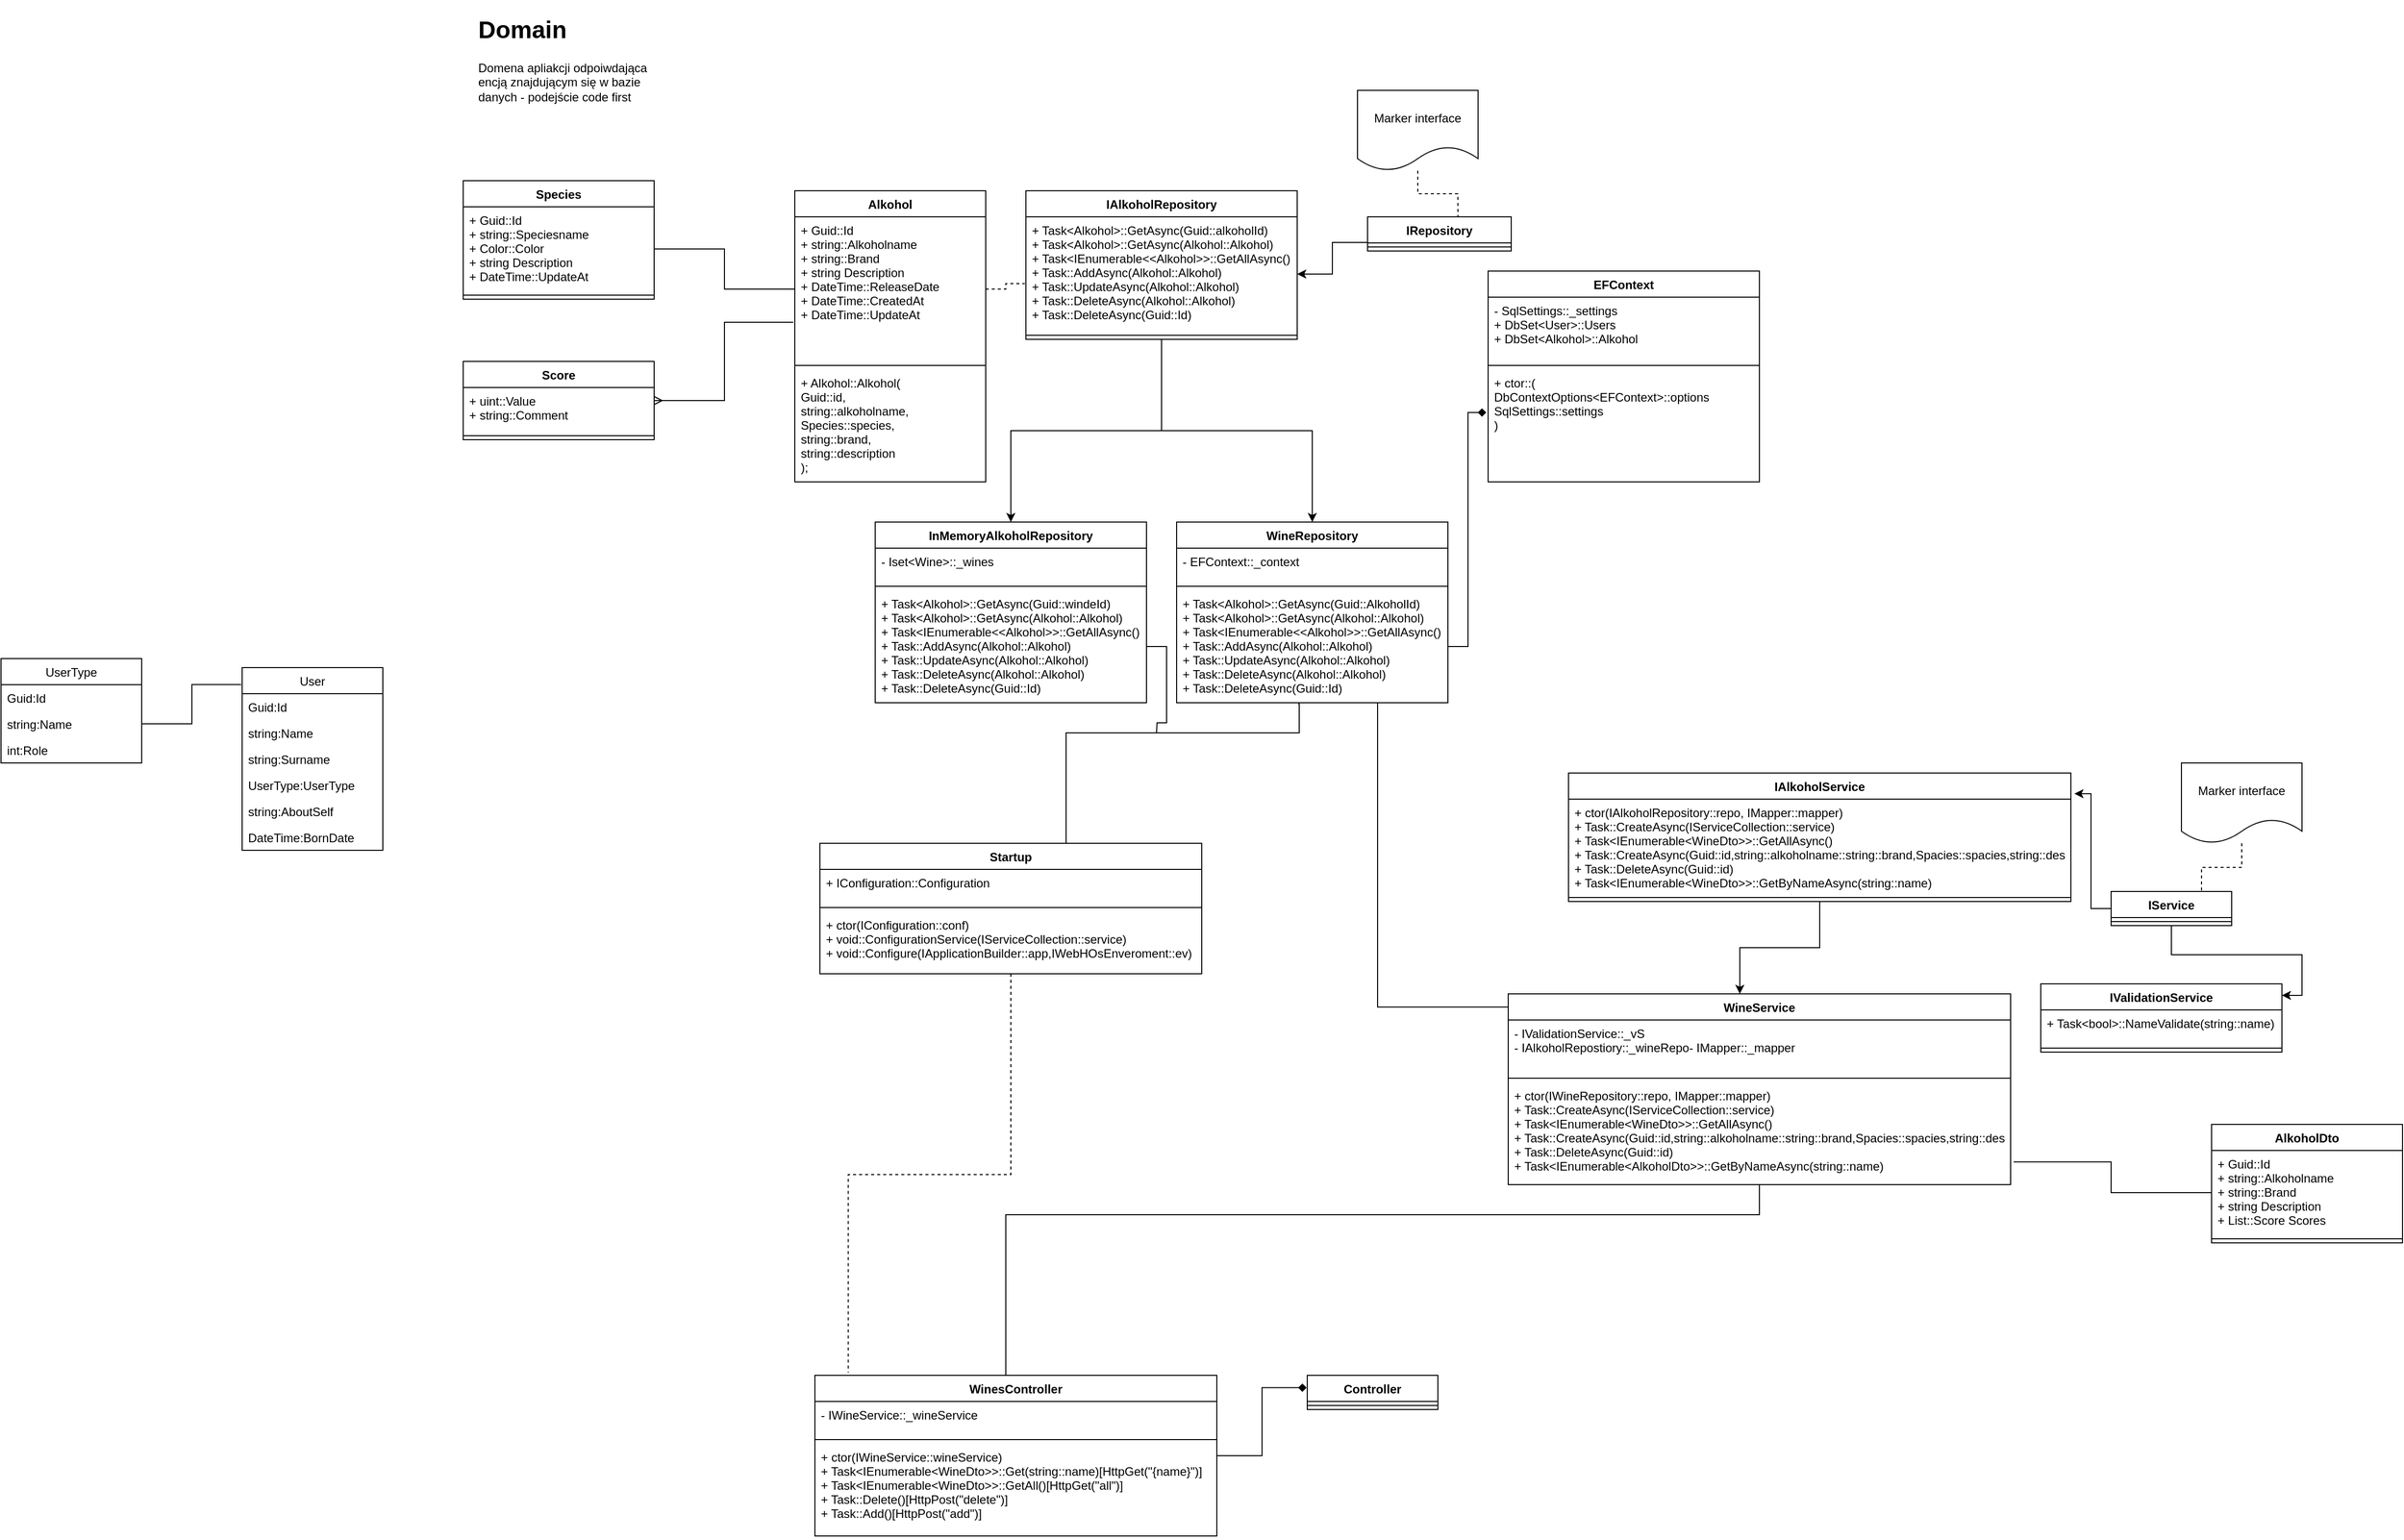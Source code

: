 <mxfile version="14.5.1" type="device" pages="2"><diagram id="use_hq0LDC-PIH09wXAN" name="Strona-1"><mxGraphModel dx="1913" dy="1985" grid="1" gridSize="10" guides="1" tooltips="1" connect="1" arrows="1" fold="1" page="1" pageScale="1" pageWidth="827" pageHeight="1169" math="0" shadow="0"><root><mxCell id="0"/><mxCell id="1" parent="0"/><mxCell id="yFKtHlyrV0ZFybICDVPg-1" value="Alkohol" style="swimlane;fontStyle=1;align=center;verticalAlign=top;childLayout=stackLayout;horizontal=1;startSize=26;horizontalStack=0;resizeParent=1;resizeParentMax=0;resizeLast=0;collapsible=1;marginBottom=0;" parent="1" vertex="1"><mxGeometry x="20" y="110" width="190" height="290" as="geometry"><mxRectangle x="160" y="160" width="60" height="26" as="alternateBounds"/></mxGeometry></mxCell><mxCell id="yFKtHlyrV0ZFybICDVPg-2" value="+ Guid::Id&#10;+ string::Alkoholname&#10;+ string::Brand&#10;+ string Description&#10;+ DateTime::ReleaseDate&#10;+ DateTime::CreatedAt&#10;+ DateTime::UpdateAt" style="text;strokeColor=none;fillColor=none;align=left;verticalAlign=top;spacingLeft=4;spacingRight=4;overflow=hidden;rotatable=0;points=[[0,0.5],[1,0.5]];portConstraint=eastwest;" parent="yFKtHlyrV0ZFybICDVPg-1" vertex="1"><mxGeometry y="26" width="190" height="144" as="geometry"/></mxCell><mxCell id="yFKtHlyrV0ZFybICDVPg-3" value="" style="line;strokeWidth=1;fillColor=none;align=left;verticalAlign=middle;spacingTop=-1;spacingLeft=3;spacingRight=3;rotatable=0;labelPosition=right;points=[];portConstraint=eastwest;" parent="yFKtHlyrV0ZFybICDVPg-1" vertex="1"><mxGeometry y="170" width="190" height="8" as="geometry"/></mxCell><mxCell id="yFKtHlyrV0ZFybICDVPg-4" value="+ Alkohol::Alkohol(&#10;Guid::id,&#10;string::alkoholname,&#10;Species::species,&#10;string::brand,&#10;string::description&#10;);&#10;" style="text;strokeColor=none;fillColor=none;align=left;verticalAlign=top;spacingLeft=4;spacingRight=4;overflow=hidden;rotatable=0;points=[[0,0.5],[1,0.5]];portConstraint=eastwest;" parent="yFKtHlyrV0ZFybICDVPg-1" vertex="1"><mxGeometry y="178" width="190" height="112" as="geometry"/></mxCell><mxCell id="yFKtHlyrV0ZFybICDVPg-5" value="&lt;h1&gt;Domain&lt;/h1&gt;&lt;p&gt;Domena apliakcji odpoiwdająca encją znajdującym się w bazie danych - podejście code first&amp;nbsp;&lt;/p&gt;" style="text;html=1;strokeColor=none;fillColor=none;spacing=5;spacingTop=-20;whiteSpace=wrap;overflow=hidden;rounded=0;" parent="1" vertex="1"><mxGeometry x="-300" y="-70" width="190" height="100" as="geometry"/></mxCell><mxCell id="16" style="edgeStyle=orthogonalEdgeStyle;rounded=0;orthogonalLoop=1;jettySize=auto;html=1;entryX=0.5;entryY=0;entryDx=0;entryDy=0;endArrow=classic;endFill=1;" parent="1" source="2" target="12" edge="1"><mxGeometry relative="1" as="geometry"/></mxCell><mxCell id="31" style="edgeStyle=orthogonalEdgeStyle;rounded=0;orthogonalLoop=1;jettySize=auto;html=1;exitX=0.5;exitY=1;exitDx=0;exitDy=0;entryX=0.5;entryY=0;entryDx=0;entryDy=0;endArrow=classic;endFill=1;" parent="1" source="2" target="27" edge="1"><mxGeometry relative="1" as="geometry"/></mxCell><mxCell id="2" value="IAlkoholRepository" style="swimlane;fontStyle=1;align=center;verticalAlign=top;childLayout=stackLayout;horizontal=1;startSize=26;horizontalStack=0;resizeParent=1;resizeParentMax=0;resizeLast=0;collapsible=1;marginBottom=0;" parent="1" vertex="1"><mxGeometry x="250" y="110" width="270" height="148" as="geometry"><mxRectangle x="160" y="160" width="60" height="26" as="alternateBounds"/></mxGeometry></mxCell><mxCell id="3" value="+ Task&lt;Alkohol&gt;::GetAsync(Guid::alkoholId)&#10;+ Task&lt;Alkohol&gt;::GetAsync(Alkohol::Alkohol)&#10;+ Task&lt;IEnumerable&lt;&lt;Alkohol&gt;&gt;::GetAllAsync()&#10;+ Task::AddAsync(Alkohol::Alkohol)&#10;+ Task::UpdateAsync(Alkohol::Alkohol)&#10;+ Task::DeleteAsync(Alkohol::Alkohol)&#10;+ Task::DeleteAsync(Guid::Id)&#10;&#10;" style="text;strokeColor=none;fillColor=none;align=left;verticalAlign=top;spacingLeft=4;spacingRight=4;overflow=hidden;rotatable=0;points=[[0,0.5],[1,0.5]];portConstraint=eastwest;" parent="2" vertex="1"><mxGeometry y="26" width="270" height="114" as="geometry"/></mxCell><mxCell id="4" value="" style="line;strokeWidth=1;fillColor=none;align=left;verticalAlign=middle;spacingTop=-1;spacingLeft=3;spacingRight=3;rotatable=0;labelPosition=right;points=[];portConstraint=eastwest;" parent="2" vertex="1"><mxGeometry y="140" width="270" height="8" as="geometry"/></mxCell><mxCell id="7" style="edgeStyle=orthogonalEdgeStyle;rounded=0;orthogonalLoop=1;jettySize=auto;html=1;entryX=-0.004;entryY=0.583;entryDx=0;entryDy=0;entryPerimeter=0;endArrow=none;endFill=0;dashed=1;" parent="1" source="yFKtHlyrV0ZFybICDVPg-2" target="3" edge="1"><mxGeometry relative="1" as="geometry"/></mxCell><mxCell id="12" value="InMemoryAlkoholRepository" style="swimlane;fontStyle=1;align=center;verticalAlign=top;childLayout=stackLayout;horizontal=1;startSize=26;horizontalStack=0;resizeParent=1;resizeParentMax=0;resizeLast=0;collapsible=1;marginBottom=0;" parent="1" vertex="1"><mxGeometry x="100" y="440" width="270" height="180" as="geometry"><mxRectangle x="160" y="160" width="60" height="26" as="alternateBounds"/></mxGeometry></mxCell><mxCell id="13" value="- Iset&lt;Wine&gt;::_wines" style="text;strokeColor=none;fillColor=none;align=left;verticalAlign=top;spacingLeft=4;spacingRight=4;overflow=hidden;rotatable=0;points=[[0,0.5],[1,0.5]];portConstraint=eastwest;" parent="12" vertex="1"><mxGeometry y="26" width="270" height="34" as="geometry"/></mxCell><mxCell id="14" value="" style="line;strokeWidth=1;fillColor=none;align=left;verticalAlign=middle;spacingTop=-1;spacingLeft=3;spacingRight=3;rotatable=0;labelPosition=right;points=[];portConstraint=eastwest;" parent="12" vertex="1"><mxGeometry y="60" width="270" height="8" as="geometry"/></mxCell><mxCell id="15" value="+ Task&lt;Alkohol&gt;::GetAsync(Guid::windeId)&#10;+ Task&lt;Alkohol&gt;::GetAsync(Alkohol::Alkohol)&#10;+ Task&lt;IEnumerable&lt;&lt;Alkohol&gt;&gt;::GetAllAsync()&#10;+ Task::AddAsync(Alkohol::Alkohol)&#10;+ Task::UpdateAsync(Alkohol::Alkohol)&#10;+ Task::DeleteAsync(Alkohol::Alkohol)&#10;+ Task::DeleteAsync(Guid::Id)&#10;&#10;" style="text;strokeColor=none;fillColor=none;align=left;verticalAlign=top;spacingLeft=4;spacingRight=4;overflow=hidden;rotatable=0;points=[[0,0.5],[1,0.5]];portConstraint=eastwest;" parent="12" vertex="1"><mxGeometry y="68" width="270" height="112" as="geometry"/></mxCell><mxCell id="37" style="edgeStyle=orthogonalEdgeStyle;rounded=0;orthogonalLoop=1;jettySize=auto;html=1;exitX=0;exitY=0.75;exitDx=0;exitDy=0;entryX=1;entryY=0.5;entryDx=0;entryDy=0;endArrow=classic;endFill=1;" parent="1" source="20" target="3" edge="1"><mxGeometry relative="1" as="geometry"/></mxCell><mxCell id="20" value="IRepository" style="swimlane;fontStyle=1;align=center;verticalAlign=top;childLayout=stackLayout;horizontal=1;startSize=26;horizontalStack=0;resizeParent=1;resizeParentMax=0;resizeLast=0;collapsible=1;marginBottom=0;" parent="1" vertex="1"><mxGeometry x="590" y="136" width="143" height="34" as="geometry"><mxRectangle x="160" y="160" width="60" height="26" as="alternateBounds"/></mxGeometry></mxCell><mxCell id="22" value="" style="line;strokeWidth=1;fillColor=none;align=left;verticalAlign=middle;spacingTop=-1;spacingLeft=3;spacingRight=3;rotatable=0;labelPosition=right;points=[];portConstraint=eastwest;" parent="20" vertex="1"><mxGeometry y="26" width="143" height="8" as="geometry"/></mxCell><mxCell id="26" style="edgeStyle=orthogonalEdgeStyle;rounded=0;orthogonalLoop=1;jettySize=auto;html=1;entryX=0.629;entryY=0.012;entryDx=0;entryDy=0;entryPerimeter=0;dashed=1;endArrow=none;endFill=0;" parent="1" source="25" target="20" edge="1"><mxGeometry relative="1" as="geometry"/></mxCell><mxCell id="25" value="Marker interface" style="shape=document;whiteSpace=wrap;html=1;boundedLbl=1;" parent="1" vertex="1"><mxGeometry x="580" y="10" width="120" height="80" as="geometry"/></mxCell><mxCell id="80" style="edgeStyle=orthogonalEdgeStyle;rounded=0;orthogonalLoop=1;jettySize=auto;html=1;entryX=0;entryY=0.069;entryDx=0;entryDy=0;entryPerimeter=0;endArrow=none;endFill=0;" parent="1" source="27" target="75" edge="1"><mxGeometry relative="1" as="geometry"><Array as="points"><mxPoint x="600" y="923"/></Array></mxGeometry></mxCell><mxCell id="27" value="WineRepository" style="swimlane;fontStyle=1;align=center;verticalAlign=top;childLayout=stackLayout;horizontal=1;startSize=26;horizontalStack=0;resizeParent=1;resizeParentMax=0;resizeLast=0;collapsible=1;marginBottom=0;" parent="1" vertex="1"><mxGeometry x="400" y="440" width="270" height="180" as="geometry"><mxRectangle x="160" y="160" width="60" height="26" as="alternateBounds"/></mxGeometry></mxCell><mxCell id="28" value="- EFContext::_context" style="text;strokeColor=none;fillColor=none;align=left;verticalAlign=top;spacingLeft=4;spacingRight=4;overflow=hidden;rotatable=0;points=[[0,0.5],[1,0.5]];portConstraint=eastwest;" parent="27" vertex="1"><mxGeometry y="26" width="270" height="34" as="geometry"/></mxCell><mxCell id="29" value="" style="line;strokeWidth=1;fillColor=none;align=left;verticalAlign=middle;spacingTop=-1;spacingLeft=3;spacingRight=3;rotatable=0;labelPosition=right;points=[];portConstraint=eastwest;" parent="27" vertex="1"><mxGeometry y="60" width="270" height="8" as="geometry"/></mxCell><mxCell id="30" value="+ Task&lt;Alkohol&gt;::GetAsync(Guid::AlkoholId)&#10;+ Task&lt;Alkohol&gt;::GetAsync(Alkohol::Alkohol)&#10;+ Task&lt;IEnumerable&lt;&lt;Alkohol&gt;&gt;::GetAllAsync()&#10;+ Task::AddAsync(Alkohol::Alkohol)&#10;+ Task::UpdateAsync(Alkohol::Alkohol)&#10;+ Task::DeleteAsync(Alkohol::Alkohol)&#10;+ Task::DeleteAsync(Guid::Id)&#10;&#10;" style="text;strokeColor=none;fillColor=none;align=left;verticalAlign=top;spacingLeft=4;spacingRight=4;overflow=hidden;rotatable=0;points=[[0,0.5],[1,0.5]];portConstraint=eastwest;" parent="27" vertex="1"><mxGeometry y="68" width="270" height="112" as="geometry"/></mxCell><mxCell id="32" value="EFContext" style="swimlane;fontStyle=1;align=center;verticalAlign=top;childLayout=stackLayout;horizontal=1;startSize=26;horizontalStack=0;resizeParent=1;resizeParentMax=0;resizeLast=0;collapsible=1;marginBottom=0;" parent="1" vertex="1"><mxGeometry x="710" y="190" width="270" height="210" as="geometry"><mxRectangle x="160" y="160" width="60" height="26" as="alternateBounds"/></mxGeometry></mxCell><mxCell id="33" value="- SqlSettings::_settings&#10;+ DbSet&lt;User&gt;::Users&#10;+ DbSet&lt;Alkohol&gt;::Alkohol" style="text;strokeColor=none;fillColor=none;align=left;verticalAlign=top;spacingLeft=4;spacingRight=4;overflow=hidden;rotatable=0;points=[[0,0.5],[1,0.5]];portConstraint=eastwest;" parent="32" vertex="1"><mxGeometry y="26" width="270" height="64" as="geometry"/></mxCell><mxCell id="34" value="" style="line;strokeWidth=1;fillColor=none;align=left;verticalAlign=middle;spacingTop=-1;spacingLeft=3;spacingRight=3;rotatable=0;labelPosition=right;points=[];portConstraint=eastwest;" parent="32" vertex="1"><mxGeometry y="90" width="270" height="8" as="geometry"/></mxCell><mxCell id="35" value="+ ctor::(&#10;DbContextOptions&lt;EFContext&gt;::options&#10;SqlSettings::settings&#10;)" style="text;strokeColor=none;fillColor=none;align=left;verticalAlign=top;spacingLeft=4;spacingRight=4;overflow=hidden;rotatable=0;points=[[0,0.5],[1,0.5]];portConstraint=eastwest;" parent="32" vertex="1"><mxGeometry y="98" width="270" height="112" as="geometry"/></mxCell><mxCell id="36" style="edgeStyle=orthogonalEdgeStyle;rounded=0;orthogonalLoop=1;jettySize=auto;html=1;exitX=1;exitY=0.5;exitDx=0;exitDy=0;entryX=-0.007;entryY=0.383;entryDx=0;entryDy=0;entryPerimeter=0;endArrow=diamond;endFill=1;" parent="1" source="30" target="35" edge="1"><mxGeometry relative="1" as="geometry"/></mxCell><mxCell id="42" style="edgeStyle=orthogonalEdgeStyle;rounded=0;orthogonalLoop=1;jettySize=auto;html=1;endArrow=none;endFill=0;entryX=0.448;entryY=1.011;entryDx=0;entryDy=0;entryPerimeter=0;" parent="1" source="38" target="30" edge="1"><mxGeometry relative="1" as="geometry"><mxPoint x="290" y="650" as="targetPoint"/><Array as="points"><mxPoint x="290" y="650"/><mxPoint x="522" y="650"/><mxPoint x="522" y="621"/></Array></mxGeometry></mxCell><mxCell id="97" style="edgeStyle=orthogonalEdgeStyle;rounded=0;orthogonalLoop=1;jettySize=auto;html=1;entryX=0.083;entryY=-0.018;entryDx=0;entryDy=0;entryPerimeter=0;startArrow=none;startFill=0;endArrow=none;endFill=0;dashed=1;" parent="1" source="38" target="44" edge="1"><mxGeometry relative="1" as="geometry"/></mxCell><mxCell id="38" value="Startup" style="swimlane;fontStyle=1;align=center;verticalAlign=top;childLayout=stackLayout;horizontal=1;startSize=26;horizontalStack=0;resizeParent=1;resizeParentMax=0;resizeLast=0;collapsible=1;marginBottom=0;" parent="1" vertex="1"><mxGeometry x="45" y="760" width="380" height="130" as="geometry"><mxRectangle x="160" y="160" width="60" height="26" as="alternateBounds"/></mxGeometry></mxCell><mxCell id="39" value="+ IConfiguration::Configuration" style="text;strokeColor=none;fillColor=none;align=left;verticalAlign=top;spacingLeft=4;spacingRight=4;overflow=hidden;rotatable=0;points=[[0,0.5],[1,0.5]];portConstraint=eastwest;" parent="38" vertex="1"><mxGeometry y="26" width="380" height="34" as="geometry"/></mxCell><mxCell id="40" value="" style="line;strokeWidth=1;fillColor=none;align=left;verticalAlign=middle;spacingTop=-1;spacingLeft=3;spacingRight=3;rotatable=0;labelPosition=right;points=[];portConstraint=eastwest;" parent="38" vertex="1"><mxGeometry y="60" width="380" height="8" as="geometry"/></mxCell><mxCell id="41" value="+ ctor(IConfiguration::conf)&#10;+ void::ConfigurationService(IServiceCollection::service)&#10;+ void::Configure(IApplicationBuilder::app,IWebHOsEnveroment::ev)" style="text;strokeColor=none;fillColor=none;align=left;verticalAlign=top;spacingLeft=4;spacingRight=4;overflow=hidden;rotatable=0;points=[[0,0.5],[1,0.5]];portConstraint=eastwest;" parent="38" vertex="1"><mxGeometry y="68" width="380" height="62" as="geometry"/></mxCell><mxCell id="43" style="edgeStyle=orthogonalEdgeStyle;rounded=0;orthogonalLoop=1;jettySize=auto;html=1;endArrow=none;endFill=0;" parent="1" source="15" edge="1"><mxGeometry relative="1" as="geometry"><mxPoint x="380" y="650" as="targetPoint"/></mxGeometry></mxCell><mxCell id="53" style="edgeStyle=orthogonalEdgeStyle;rounded=0;orthogonalLoop=1;jettySize=auto;html=1;entryX=-0.005;entryY=0.362;entryDx=0;entryDy=0;entryPerimeter=0;endArrow=diamond;endFill=1;" parent="1" source="44" target="48" edge="1"><mxGeometry relative="1" as="geometry"/></mxCell><mxCell id="44" value="WinesController" style="swimlane;fontStyle=1;align=center;verticalAlign=top;childLayout=stackLayout;horizontal=1;startSize=26;horizontalStack=0;resizeParent=1;resizeParentMax=0;resizeLast=0;collapsible=1;marginBottom=0;" parent="1" vertex="1"><mxGeometry x="40" y="1290" width="400" height="160" as="geometry"><mxRectangle x="160" y="160" width="60" height="26" as="alternateBounds"/></mxGeometry></mxCell><mxCell id="45" value="- IWineService::_wineService" style="text;strokeColor=none;fillColor=none;align=left;verticalAlign=top;spacingLeft=4;spacingRight=4;overflow=hidden;rotatable=0;points=[[0,0.5],[1,0.5]];portConstraint=eastwest;" parent="44" vertex="1"><mxGeometry y="26" width="400" height="34" as="geometry"/></mxCell><mxCell id="46" value="" style="line;strokeWidth=1;fillColor=none;align=left;verticalAlign=middle;spacingTop=-1;spacingLeft=3;spacingRight=3;rotatable=0;labelPosition=right;points=[];portConstraint=eastwest;" parent="44" vertex="1"><mxGeometry y="60" width="400" height="8" as="geometry"/></mxCell><mxCell id="47" value="+ ctor(IWineService::wineService)&#10;+ Task&lt;IEnumerable&lt;WineDto&gt;&gt;::Get(string::name)[HttpGet(&quot;{name}&quot;)]&#10;+ Task&lt;IEnumerable&lt;WineDto&gt;&gt;::GetAll()[HttpGet(&quot;all&quot;)]&#10;+ Task::Delete()[HttpPost(&quot;delete&quot;)]&#10;+ Task::Add()[HttpPost(&quot;add&quot;)]" style="text;strokeColor=none;fillColor=none;align=left;verticalAlign=top;spacingLeft=4;spacingRight=4;overflow=hidden;rotatable=0;points=[[0,0.5],[1,0.5]];portConstraint=eastwest;" parent="44" vertex="1"><mxGeometry y="68" width="400" height="92" as="geometry"/></mxCell><mxCell id="48" value="Controller" style="swimlane;fontStyle=1;align=center;verticalAlign=top;childLayout=stackLayout;horizontal=1;startSize=26;horizontalStack=0;resizeParent=1;resizeParentMax=0;resizeLast=0;collapsible=1;marginBottom=0;" parent="1" vertex="1"><mxGeometry x="530" y="1290" width="130" height="34" as="geometry"><mxRectangle x="160" y="160" width="60" height="26" as="alternateBounds"/></mxGeometry></mxCell><mxCell id="50" value="" style="line;strokeWidth=1;fillColor=none;align=left;verticalAlign=middle;spacingTop=-1;spacingLeft=3;spacingRight=3;rotatable=0;labelPosition=right;points=[];portConstraint=eastwest;" parent="48" vertex="1"><mxGeometry y="26" width="130" height="8" as="geometry"/></mxCell><mxCell id="54" value="AlkoholDto" style="swimlane;fontStyle=1;align=center;verticalAlign=top;childLayout=stackLayout;horizontal=1;startSize=26;horizontalStack=0;resizeParent=1;resizeParentMax=0;resizeLast=0;collapsible=1;marginBottom=0;" parent="1" vertex="1"><mxGeometry x="1430" y="1040" width="190" height="118" as="geometry"><mxRectangle x="160" y="160" width="60" height="26" as="alternateBounds"/></mxGeometry></mxCell><mxCell id="55" value="+ Guid::Id&#10;+ string::Alkoholname&#10;+ string::Brand&#10;+ string Description&#10;+ List::Score Scores" style="text;strokeColor=none;fillColor=none;align=left;verticalAlign=top;spacingLeft=4;spacingRight=4;overflow=hidden;rotatable=0;points=[[0,0.5],[1,0.5]];portConstraint=eastwest;" parent="54" vertex="1"><mxGeometry y="26" width="190" height="84" as="geometry"/></mxCell><mxCell id="56" value="" style="line;strokeWidth=1;fillColor=none;align=left;verticalAlign=middle;spacingTop=-1;spacingLeft=3;spacingRight=3;rotatable=0;labelPosition=right;points=[];portConstraint=eastwest;" parent="54" vertex="1"><mxGeometry y="110" width="190" height="8" as="geometry"/></mxCell><mxCell id="64" style="edgeStyle=orthogonalEdgeStyle;rounded=0;orthogonalLoop=1;jettySize=auto;html=1;entryX=1.007;entryY=0.161;entryDx=0;entryDy=0;entryPerimeter=0;endArrow=classic;endFill=1;" parent="1" source="58" target="61" edge="1"><mxGeometry relative="1" as="geometry"/></mxCell><mxCell id="70" style="edgeStyle=orthogonalEdgeStyle;rounded=0;orthogonalLoop=1;jettySize=auto;html=1;entryX=1;entryY=0.169;entryDx=0;entryDy=0;entryPerimeter=0;endArrow=classic;endFill=1;" parent="1" source="58" target="67" edge="1"><mxGeometry relative="1" as="geometry"/></mxCell><mxCell id="58" value="IService" style="swimlane;fontStyle=1;align=center;verticalAlign=top;childLayout=stackLayout;horizontal=1;startSize=26;horizontalStack=0;resizeParent=1;resizeParentMax=0;resizeLast=0;collapsible=1;marginBottom=0;" parent="1" vertex="1"><mxGeometry x="1330" y="808" width="120" height="34" as="geometry"><mxRectangle x="160" y="160" width="60" height="26" as="alternateBounds"/></mxGeometry></mxCell><mxCell id="60" value="" style="line;strokeWidth=1;fillColor=none;align=left;verticalAlign=middle;spacingTop=-1;spacingLeft=3;spacingRight=3;rotatable=0;labelPosition=right;points=[];portConstraint=eastwest;" parent="58" vertex="1"><mxGeometry y="26" width="120" height="8" as="geometry"/></mxCell><mxCell id="74" style="edgeStyle=orthogonalEdgeStyle;rounded=0;orthogonalLoop=1;jettySize=auto;html=1;endArrow=classic;endFill=1;entryX=0.461;entryY=0;entryDx=0;entryDy=0;entryPerimeter=0;" parent="1" source="61" target="75" edge="1"><mxGeometry relative="1" as="geometry"><mxPoint x="835.029" y="960" as="targetPoint"/></mxGeometry></mxCell><mxCell id="61" value="IAlkoholService" style="swimlane;fontStyle=1;align=center;verticalAlign=top;childLayout=stackLayout;horizontal=1;startSize=26;horizontalStack=0;resizeParent=1;resizeParentMax=0;resizeLast=0;collapsible=1;marginBottom=0;" parent="1" vertex="1"><mxGeometry x="790" y="690" width="500" height="128" as="geometry"><mxRectangle x="160" y="160" width="60" height="26" as="alternateBounds"/></mxGeometry></mxCell><mxCell id="62" value="+ ctor(IAlkoholRepository::repo, IMapper::mapper)&#10;+ Task::CreateAsync(IServiceCollection::service)&#10;+ Task&lt;IEnumerable&lt;WineDto&gt;&gt;::GetAllAsync()&#10;+ Task::CreateAsync(Guid::id,string::alkoholname::string::brand,Spacies::spacies,string::desc)&#10;+ Task::DeleteAsync(Guid::id)&#10;+ Task&lt;IEnumerable&lt;WineDto&gt;&gt;::GetByNameAsync(string::name)" style="text;strokeColor=none;fillColor=none;align=left;verticalAlign=top;spacingLeft=4;spacingRight=4;overflow=hidden;rotatable=0;points=[[0,0.5],[1,0.5]];portConstraint=eastwest;" parent="61" vertex="1"><mxGeometry y="26" width="500" height="94" as="geometry"/></mxCell><mxCell id="63" value="" style="line;strokeWidth=1;fillColor=none;align=left;verticalAlign=middle;spacingTop=-1;spacingLeft=3;spacingRight=3;rotatable=0;labelPosition=right;points=[];portConstraint=eastwest;" parent="61" vertex="1"><mxGeometry y="120" width="500" height="8" as="geometry"/></mxCell><mxCell id="66" style="edgeStyle=orthogonalEdgeStyle;rounded=0;orthogonalLoop=1;jettySize=auto;html=1;entryX=0.75;entryY=0;entryDx=0;entryDy=0;endArrow=none;endFill=0;dashed=1;" parent="1" source="65" target="58" edge="1"><mxGeometry relative="1" as="geometry"/></mxCell><mxCell id="65" value="Marker interface" style="shape=document;whiteSpace=wrap;html=1;boundedLbl=1;" parent="1" vertex="1"><mxGeometry x="1400" y="680" width="120" height="80" as="geometry"/></mxCell><mxCell id="67" value="IValidationService" style="swimlane;fontStyle=1;align=center;verticalAlign=top;childLayout=stackLayout;horizontal=1;startSize=26;horizontalStack=0;resizeParent=1;resizeParentMax=0;resizeLast=0;collapsible=1;marginBottom=0;" parent="1" vertex="1"><mxGeometry x="1260" y="900" width="240" height="68" as="geometry"><mxRectangle x="160" y="160" width="60" height="26" as="alternateBounds"/></mxGeometry></mxCell><mxCell id="68" value="+ Task&lt;bool&gt;::NameValidate(string::name)" style="text;strokeColor=none;fillColor=none;align=left;verticalAlign=top;spacingLeft=4;spacingRight=4;overflow=hidden;rotatable=0;points=[[0,0.5],[1,0.5]];portConstraint=eastwest;" parent="67" vertex="1"><mxGeometry y="26" width="240" height="34" as="geometry"/></mxCell><mxCell id="69" value="" style="line;strokeWidth=1;fillColor=none;align=left;verticalAlign=middle;spacingTop=-1;spacingLeft=3;spacingRight=3;rotatable=0;labelPosition=right;points=[];portConstraint=eastwest;" parent="67" vertex="1"><mxGeometry y="60" width="240" height="8" as="geometry"/></mxCell><mxCell id="75" value="WineService" style="swimlane;fontStyle=1;align=center;verticalAlign=top;childLayout=stackLayout;horizontal=1;startSize=26;horizontalStack=0;resizeParent=1;resizeParentMax=0;resizeLast=0;collapsible=1;marginBottom=0;" parent="1" vertex="1"><mxGeometry x="730" y="910" width="500" height="190" as="geometry"><mxRectangle x="160" y="160" width="60" height="26" as="alternateBounds"/></mxGeometry></mxCell><mxCell id="76" value="- IValidationService::_vS&#10;- IAlkoholRepostiory::_wineRepo- IMapper::_mapper&#10;&#10;" style="text;strokeColor=none;fillColor=none;align=left;verticalAlign=top;spacingLeft=4;spacingRight=4;overflow=hidden;rotatable=0;points=[[0,0.5],[1,0.5]];portConstraint=eastwest;" parent="75" vertex="1"><mxGeometry y="26" width="500" height="54" as="geometry"/></mxCell><mxCell id="77" value="" style="line;strokeWidth=1;fillColor=none;align=left;verticalAlign=middle;spacingTop=-1;spacingLeft=3;spacingRight=3;rotatable=0;labelPosition=right;points=[];portConstraint=eastwest;" parent="75" vertex="1"><mxGeometry y="80" width="500" height="8" as="geometry"/></mxCell><mxCell id="78" value="+ ctor(IWineRepository::repo, IMapper::mapper)&#10;+ Task::CreateAsync(IServiceCollection::service)&#10;+ Task&lt;IEnumerable&lt;WineDto&gt;&gt;::GetAllAsync()&#10;+ Task::CreateAsync(Guid::id,string::alkoholname::string::brand,Spacies::spacies,string::desc)&#10;+ Task::DeleteAsync(Guid::id)&#10;+ Task&lt;IEnumerable&lt;AlkoholDto&gt;&gt;::GetByNameAsync(string::name)" style="text;strokeColor=none;fillColor=none;align=left;verticalAlign=top;spacingLeft=4;spacingRight=4;overflow=hidden;rotatable=0;points=[[0,0.5],[1,0.5]];portConstraint=eastwest;" parent="75" vertex="1"><mxGeometry y="88" width="500" height="102" as="geometry"/></mxCell><mxCell id="79" style="edgeStyle=orthogonalEdgeStyle;rounded=0;orthogonalLoop=1;jettySize=auto;html=1;entryX=1.006;entryY=0.778;entryDx=0;entryDy=0;entryPerimeter=0;endArrow=none;endFill=0;" parent="1" source="55" target="78" edge="1"><mxGeometry relative="1" as="geometry"/></mxCell><mxCell id="87" value="Species" style="swimlane;fontStyle=1;align=center;verticalAlign=top;childLayout=stackLayout;horizontal=1;startSize=26;horizontalStack=0;resizeParent=1;resizeParentMax=0;resizeLast=0;collapsible=1;marginBottom=0;" parent="1" vertex="1"><mxGeometry x="-310" y="100" width="190" height="118" as="geometry"><mxRectangle x="160" y="160" width="60" height="26" as="alternateBounds"/></mxGeometry></mxCell><mxCell id="88" value="+ Guid::Id&#10;+ string::Speciesname&#10;+ Color::Color&#10;+ string Description&#10;+ DateTime::UpdateAt" style="text;strokeColor=none;fillColor=none;align=left;verticalAlign=top;spacingLeft=4;spacingRight=4;overflow=hidden;rotatable=0;points=[[0,0.5],[1,0.5]];portConstraint=eastwest;" parent="87" vertex="1"><mxGeometry y="26" width="190" height="84" as="geometry"/></mxCell><mxCell id="89" value="" style="line;strokeWidth=1;fillColor=none;align=left;verticalAlign=middle;spacingTop=-1;spacingLeft=3;spacingRight=3;rotatable=0;labelPosition=right;points=[];portConstraint=eastwest;" parent="87" vertex="1"><mxGeometry y="110" width="190" height="8" as="geometry"/></mxCell><mxCell id="91" style="edgeStyle=orthogonalEdgeStyle;rounded=0;orthogonalLoop=1;jettySize=auto;html=1;entryX=0;entryY=0.5;entryDx=0;entryDy=0;endArrow=none;endFill=0;" parent="1" source="88" target="yFKtHlyrV0ZFybICDVPg-2" edge="1"><mxGeometry relative="1" as="geometry"/></mxCell><mxCell id="95" style="edgeStyle=orthogonalEdgeStyle;rounded=0;orthogonalLoop=1;jettySize=auto;html=1;entryX=-0.008;entryY=0.729;entryDx=0;entryDy=0;entryPerimeter=0;endArrow=none;endFill=0;startArrow=ERmany;startFill=0;" parent="1" source="92" target="yFKtHlyrV0ZFybICDVPg-2" edge="1"><mxGeometry relative="1" as="geometry"/></mxCell><mxCell id="92" value="Score" style="swimlane;fontStyle=1;align=center;verticalAlign=top;childLayout=stackLayout;horizontal=1;startSize=26;horizontalStack=0;resizeParent=1;resizeParentMax=0;resizeLast=0;collapsible=1;marginBottom=0;" parent="1" vertex="1"><mxGeometry x="-310" y="280" width="190" height="78" as="geometry"><mxRectangle x="160" y="160" width="60" height="26" as="alternateBounds"/></mxGeometry></mxCell><mxCell id="93" value="+ uint::Value&#10;+ string::Comment&#10;" style="text;strokeColor=none;fillColor=none;align=left;verticalAlign=top;spacingLeft=4;spacingRight=4;overflow=hidden;rotatable=0;points=[[0,0.5],[1,0.5]];portConstraint=eastwest;" parent="92" vertex="1"><mxGeometry y="26" width="190" height="44" as="geometry"/></mxCell><mxCell id="94" value="" style="line;strokeWidth=1;fillColor=none;align=left;verticalAlign=middle;spacingTop=-1;spacingLeft=3;spacingRight=3;rotatable=0;labelPosition=right;points=[];portConstraint=eastwest;" parent="92" vertex="1"><mxGeometry y="70" width="190" height="8" as="geometry"/></mxCell><mxCell id="96" style="edgeStyle=orthogonalEdgeStyle;rounded=0;orthogonalLoop=1;jettySize=auto;html=1;entryX=0.5;entryY=0;entryDx=0;entryDy=0;startArrow=none;startFill=0;endArrow=none;endFill=0;" parent="1" source="78" target="44" edge="1"><mxGeometry relative="1" as="geometry"><Array as="points"><mxPoint x="980" y="1130"/><mxPoint x="230" y="1130"/></Array></mxGeometry></mxCell><mxCell id="2yExJHe6-i85xdAFAY9C-97" value="User" style="swimlane;fontStyle=0;childLayout=stackLayout;horizontal=1;startSize=26;fillColor=none;horizontalStack=0;resizeParent=1;resizeParentMax=0;resizeLast=0;collapsible=1;marginBottom=0;" parent="1" vertex="1"><mxGeometry x="-530" y="585" width="140" height="182" as="geometry"/></mxCell><mxCell id="2yExJHe6-i85xdAFAY9C-98" value="Guid:Id" style="text;strokeColor=none;fillColor=none;align=left;verticalAlign=top;spacingLeft=4;spacingRight=4;overflow=hidden;rotatable=0;points=[[0,0.5],[1,0.5]];portConstraint=eastwest;" parent="2yExJHe6-i85xdAFAY9C-97" vertex="1"><mxGeometry y="26" width="140" height="26" as="geometry"/></mxCell><mxCell id="2yExJHe6-i85xdAFAY9C-99" value="string:Name" style="text;strokeColor=none;fillColor=none;align=left;verticalAlign=top;spacingLeft=4;spacingRight=4;overflow=hidden;rotatable=0;points=[[0,0.5],[1,0.5]];portConstraint=eastwest;" parent="2yExJHe6-i85xdAFAY9C-97" vertex="1"><mxGeometry y="52" width="140" height="26" as="geometry"/></mxCell><mxCell id="2yExJHe6-i85xdAFAY9C-100" value="string:Surname" style="text;strokeColor=none;fillColor=none;align=left;verticalAlign=top;spacingLeft=4;spacingRight=4;overflow=hidden;rotatable=0;points=[[0,0.5],[1,0.5]];portConstraint=eastwest;" parent="2yExJHe6-i85xdAFAY9C-97" vertex="1"><mxGeometry y="78" width="140" height="26" as="geometry"/></mxCell><mxCell id="Sdi6nsz0PMGwgsP_RivW-97" value="UserType:UserType" style="text;strokeColor=none;fillColor=none;align=left;verticalAlign=top;spacingLeft=4;spacingRight=4;overflow=hidden;rotatable=0;points=[[0,0.5],[1,0.5]];portConstraint=eastwest;" parent="2yExJHe6-i85xdAFAY9C-97" vertex="1"><mxGeometry y="104" width="140" height="26" as="geometry"/></mxCell><mxCell id="2yExJHe6-i85xdAFAY9C-105" value="string:AboutSelf" style="text;strokeColor=none;fillColor=none;align=left;verticalAlign=top;spacingLeft=4;spacingRight=4;overflow=hidden;rotatable=0;points=[[0,0.5],[1,0.5]];portConstraint=eastwest;" parent="2yExJHe6-i85xdAFAY9C-97" vertex="1"><mxGeometry y="130" width="140" height="26" as="geometry"/></mxCell><mxCell id="2yExJHe6-i85xdAFAY9C-106" value="DateTime:BornDate" style="text;strokeColor=none;fillColor=none;align=left;verticalAlign=top;spacingLeft=4;spacingRight=4;overflow=hidden;rotatable=0;points=[[0,0.5],[1,0.5]];portConstraint=eastwest;" parent="2yExJHe6-i85xdAFAY9C-97" vertex="1"><mxGeometry y="156" width="140" height="26" as="geometry"/></mxCell><mxCell id="2yExJHe6-i85xdAFAY9C-101" value="UserType" style="swimlane;fontStyle=0;childLayout=stackLayout;horizontal=1;startSize=26;fillColor=none;horizontalStack=0;resizeParent=1;resizeParentMax=0;resizeLast=0;collapsible=1;marginBottom=0;" parent="1" vertex="1"><mxGeometry x="-770" y="576" width="140" height="104" as="geometry"/></mxCell><mxCell id="2yExJHe6-i85xdAFAY9C-102" value="Guid:Id" style="text;strokeColor=none;fillColor=none;align=left;verticalAlign=top;spacingLeft=4;spacingRight=4;overflow=hidden;rotatable=0;points=[[0,0.5],[1,0.5]];portConstraint=eastwest;" parent="2yExJHe6-i85xdAFAY9C-101" vertex="1"><mxGeometry y="26" width="140" height="26" as="geometry"/></mxCell><mxCell id="2yExJHe6-i85xdAFAY9C-103" value="string:Name" style="text;strokeColor=none;fillColor=none;align=left;verticalAlign=top;spacingLeft=4;spacingRight=4;overflow=hidden;rotatable=0;points=[[0,0.5],[1,0.5]];portConstraint=eastwest;" parent="2yExJHe6-i85xdAFAY9C-101" vertex="1"><mxGeometry y="52" width="140" height="26" as="geometry"/></mxCell><mxCell id="2yExJHe6-i85xdAFAY9C-104" value="int:Role" style="text;strokeColor=none;fillColor=none;align=left;verticalAlign=top;spacingLeft=4;spacingRight=4;overflow=hidden;rotatable=0;points=[[0,0.5],[1,0.5]];portConstraint=eastwest;" parent="2yExJHe6-i85xdAFAY9C-101" vertex="1"><mxGeometry y="78" width="140" height="26" as="geometry"/></mxCell><mxCell id="Sdi6nsz0PMGwgsP_RivW-98" style="edgeStyle=orthogonalEdgeStyle;rounded=0;orthogonalLoop=1;jettySize=auto;html=1;entryX=-0.007;entryY=0.093;entryDx=0;entryDy=0;entryPerimeter=0;endArrow=none;endFill=0;startArrow=none;startFill=0;" parent="1" source="2yExJHe6-i85xdAFAY9C-103" target="2yExJHe6-i85xdAFAY9C-97" edge="1"><mxGeometry relative="1" as="geometry"/></mxCell></root></mxGraphModel></diagram><diagram id="9NH_xCBQe56NmvC0CJWy" name="Page-2"><mxGraphModel dx="1138" dy="841" grid="1" gridSize="10" guides="1" tooltips="1" connect="1" arrows="1" fold="1" page="1" pageScale="1" pageWidth="827" pageHeight="1169" math="0" shadow="0">&#xa;            <root>&#xa;                <mxCell id="LIo5TxffxtK0NI1PLm8k-0"/>&#xa;                <mxCell id="LIo5TxffxtK0NI1PLm8k-1" parent="LIo5TxffxtK0NI1PLm8k-0"/>&#xa;                <mxCell id="LIo5TxffxtK0NI1PLm8k-2" value="" style="fillColor=#CC4125;strokeColor=#660000" parent="LIo5TxffxtK0NI1PLm8k-1" vertex="1">&#xa;                    <mxGeometry x="190" y="330" width="10" height="130" as="geometry"/>&#xa;                </mxCell>&#xa;                <mxCell id="LIo5TxffxtK0NI1PLm8k-3" value="Get(string name)" style="edgeStyle=none;verticalLabelPosition=top;verticalAlign=bottom;labelPosition=left;align=right;labelBackgroundColor=#66B2FF;" parent="LIo5TxffxtK0NI1PLm8k-1" edge="1">&#xa;                    <mxGeometry x="100" y="229.5" width="100" height="100" as="geometry">&#xa;                        <mxPoint x="100" y="329.5" as="sourcePoint"/>&#xa;                        <mxPoint x="190" y="329.5" as="targetPoint"/>&#xa;                    </mxGeometry>&#xa;                </mxCell>&#xa;                <mxCell id="LIo5TxffxtK0NI1PLm8k-4" value=":WineController" style="shadow=1;fillColor=#A2C4C9;strokeColor=none" parent="LIo5TxffxtK0NI1PLm8k-1" vertex="1">&#xa;                    <mxGeometry x="142.5" y="240" width="105" height="50" as="geometry"/>&#xa;                </mxCell>&#xa;                <mxCell id="LIo5TxffxtK0NI1PLm8k-5" value="" style="fillColor=#CC4125;strokeColor=#660000" parent="LIo5TxffxtK0NI1PLm8k-1" vertex="1">&#xa;                    <mxGeometry x="332.5" y="360" width="10" height="80" as="geometry"/>&#xa;                </mxCell>&#xa;                <mxCell id="LIo5TxffxtK0NI1PLm8k-6" value="&lt;&lt;csharp&gt;&gt;&#10;:IWineService" style="shadow=1;fillColor=#A2C4C9;strokeColor=none" parent="LIo5TxffxtK0NI1PLm8k-1" vertex="1">&#xa;                    <mxGeometry x="452.28" y="240" width="105" height="50" as="geometry"/>&#xa;                </mxCell>&#xa;                <mxCell id="LIo5TxffxtK0NI1PLm8k-7" value="" style="edgeStyle=none;endArrow=none;dashed=1" parent="LIo5TxffxtK0NI1PLm8k-1" source="LIo5TxffxtK0NI1PLm8k-6" edge="1">&#xa;                    <mxGeometry x="262.335" y="345" width="100" height="100" as="geometry">&#xa;                        <mxPoint x="337.259" y="290" as="sourcePoint"/>&#xa;                        <mxPoint x="505" y="420" as="targetPoint"/>&#xa;                        <Array as="points"/>&#xa;                    </mxGeometry>&#xa;                </mxCell>&#xa;                <mxCell id="LIo5TxffxtK0NI1PLm8k-8" value="GetAsync(string name)" style="edgeStyle=none;verticalLabelPosition=top;verticalAlign=bottom" parent="LIo5TxffxtK0NI1PLm8k-1" edge="1">&#xa;                    <mxGeometry x="-10" y="180" width="100" height="100" as="geometry">&#xa;                        <mxPoint x="200" y="359.5" as="sourcePoint"/>&#xa;                        <mxPoint x="330" y="359.5" as="targetPoint"/>&#xa;                        <mxPoint x="145" y="10" as="offset"/>&#xa;                    </mxGeometry>&#xa;                </mxCell>&#xa;                <mxCell id="LIo5TxffxtK0NI1PLm8k-9" value="" style="edgeStyle=none;verticalLabelPosition=top;verticalAlign=bottom;endArrow=none;startArrow=classic;dashed=1" parent="LIo5TxffxtK0NI1PLm8k-1" edge="1">&#xa;                    <mxGeometry x="210" y="352.259" width="100" height="100" as="geometry">&#xa;                        <mxPoint x="200" y="439.759" as="sourcePoint"/>&#xa;                        <mxPoint x="330" y="439.759" as="targetPoint"/>&#xa;                    </mxGeometry>&#xa;                </mxCell>&#xa;                <mxCell id="LIo5TxffxtK0NI1PLm8k-10" value="" style="edgeStyle=none;verticalLabelPosition=top;verticalAlign=bottom;labelPosition=left;align=right;endArrow=none;startArrow=classic;dashed=1" parent="LIo5TxffxtK0NI1PLm8k-1" edge="1">&#xa;                    <mxGeometry x="100" y="359.759" width="100" height="100" as="geometry">&#xa;                        <mxPoint x="100" y="459.759" as="sourcePoint"/>&#xa;                        <mxPoint x="190" y="459.759" as="targetPoint"/>&#xa;                    </mxGeometry>&#xa;                </mxCell>&#xa;                <mxCell id="LIo5TxffxtK0NI1PLm8k-11" value="&lt;&lt;get&gt;&gt;" style="edgeStyle=none;verticalLabelPosition=top;verticalAlign=bottom;dashed=1" parent="LIo5TxffxtK0NI1PLm8k-1" edge="1">&#xa;                    <mxGeometry x="-10" y="180" width="100" height="100" as="geometry">&#xa;                        <mxPoint x="342.5" y="381.206" as="sourcePoint"/>&#xa;                        <mxPoint x="500" y="381.0" as="targetPoint"/>&#xa;                        <mxPoint x="-171" y="-31" as="offset"/>&#xa;                    </mxGeometry>&#xa;                </mxCell>&#xa;                <mxCell id="LIo5TxffxtK0NI1PLm8k-12" value="" style="edgeStyle=none;endArrow=none" parent="LIo5TxffxtK0NI1PLm8k-1" target="LIo5TxffxtK0NI1PLm8k-13" edge="1">&#xa;                    <mxGeometry x="427.043" y="450" width="100" height="100" as="geometry">&#xa;                        <mxPoint x="504.784" y="400" as="sourcePoint"/>&#xa;                        <mxPoint x="504.543" y="420" as="targetPoint"/>&#xa;                    </mxGeometry>&#xa;                </mxCell>&#xa;                <mxCell id="LIo5TxffxtK0NI1PLm8k-13" value="" style="fillColor=#CC4125;strokeColor=#660000" parent="LIo5TxffxtK0NI1PLm8k-1" vertex="1">&#xa;                    <mxGeometry x="499.784" y="424.394" width="10" height="130" as="geometry"/>&#xa;                </mxCell>&#xa;                <mxCell id="LIo5TxffxtK0NI1PLm8k-14" value="&lt;&lt;json&gt;&gt;" style="edgeStyle=elbowEdgeStyle;elbow=vertical;verticalLabelPosition=top;verticalAlign=bottom" parent="LIo5TxffxtK0NI1PLm8k-1" source="LIo5TxffxtK0NI1PLm8k-5" target="LIo5TxffxtK0NI1PLm8k-13" edge="1">&#xa;                    <mxGeometry x="-10" y="180" width="100" height="100" as="geometry">&#xa;                        <mxPoint x="340" y="570" as="sourcePoint"/>&#xa;                        <mxPoint x="440" y="470" as="targetPoint"/>&#xa;                        <mxPoint x="-171" y="-52" as="offset"/>&#xa;                    </mxGeometry>&#xa;                </mxCell>&#xa;                <mxCell id="LIo5TxffxtK0NI1PLm8k-15" value="" style="fillColor=#CC4125;strokeColor=#660000" parent="LIo5TxffxtK0NI1PLm8k-1" vertex="1">&#xa;                    <mxGeometry x="660" y="449.394" width="10" height="80" as="geometry"/>&#xa;                </mxCell>&#xa;                <mxCell id="LIo5TxffxtK0NI1PLm8k-16" value="&lt;&lt;csharp&gt;&gt;&#10;:WineService" style="shadow=1;fillColor=#A2C4C9;strokeColor=none" parent="LIo5TxffxtK0NI1PLm8k-1" vertex="1">&#xa;                    <mxGeometry x="580" y="220" width="105" height="50" as="geometry"/>&#xa;                </mxCell>&#xa;                <mxCell id="LIo5TxffxtK0NI1PLm8k-17" value="" style="edgeStyle=none;endArrow=none;dashed=1" parent="LIo5TxffxtK0NI1PLm8k-1" source="LIo5TxffxtK0NI1PLm8k-16" target="LIo5TxffxtK0NI1PLm8k-15" edge="1">&#xa;                    <mxGeometry x="604.488" y="355" width="100" height="100" as="geometry">&#xa;                        <mxPoint x="664.653" y="290" as="sourcePoint"/>&#xa;                        <mxPoint x="664.653" y="440" as="targetPoint"/>&#xa;                    </mxGeometry>&#xa;                </mxCell>&#xa;                <mxCell id="LIo5TxffxtK0NI1PLm8k-18" value="&lt;&lt;csharp&gt;&gt;&#10;:IWineRepository" style="shadow=1;fillColor=#A2C4C9;strokeColor=none" parent="LIo5TxffxtK0NI1PLm8k-1" vertex="1">&#xa;                    <mxGeometry x="810" y="200" width="105" height="50" as="geometry"/>&#xa;                </mxCell>&#xa;                <mxCell id="LIo5TxffxtK0NI1PLm8k-19" value="" style="edgeStyle=none;endArrow=none;dashed=1" parent="LIo5TxffxtK0NI1PLm8k-1" source="LIo5TxffxtK0NI1PLm8k-18" target="LIo5TxffxtK0NI1PLm8k-20" edge="1">&#xa;                    <mxGeometry x="717.335" y="345" width="100" height="100" as="geometry">&#xa;                        <mxPoint x="792.259" y="290" as="sourcePoint"/>&#xa;                        <mxPoint x="792.576" y="345" as="targetPoint"/>&#xa;                        <Array as="points">&#xa;                            <mxPoint x="855" y="410"/>&#xa;                        </Array>&#xa;                    </mxGeometry>&#xa;                </mxCell>&#xa;                <mxCell id="LIo5TxffxtK0NI1PLm8k-20" value="" style="fillColor=#CC4125;strokeColor=#660000" parent="LIo5TxffxtK0NI1PLm8k-1" vertex="1">&#xa;                    <mxGeometry x="787.5" y="469.394" width="10" height="40" as="geometry"/>&#xa;                </mxCell>&#xa;                <mxCell id="LIo5TxffxtK0NI1PLm8k-21" value="GetAsync(strimg name)" style="edgeStyle=elbowEdgeStyle;elbow=vertical;verticalLabelPosition=top;verticalAlign=bottom" parent="LIo5TxffxtK0NI1PLm8k-1" source="LIo5TxffxtK0NI1PLm8k-13" target="LIo5TxffxtK0NI1PLm8k-15" edge="1">&#xa;                    <mxGeometry x="-10" y="180" width="100" height="100" as="geometry">&#xa;                        <mxPoint x="530" y="550" as="sourcePoint"/>&#xa;                        <mxPoint x="630" y="450" as="targetPoint"/>&#xa;                        <Array as="points">&#xa;                            <mxPoint x="580" y="450"/>&#xa;                        </Array>&#xa;                        <mxPoint x="-5" y="-20" as="offset"/>&#xa;                    </mxGeometry>&#xa;                </mxCell>&#xa;                <mxCell id="LIo5TxffxtK0NI1PLm8k-22" value="errors" style="edgeStyle=elbowEdgeStyle;elbow=vertical;dashed=1;verticalLabelPosition=bottom;verticalAlign=top" parent="LIo5TxffxtK0NI1PLm8k-1" source="LIo5TxffxtK0NI1PLm8k-15" target="LIo5TxffxtK0NI1PLm8k-13" edge="1">&#xa;                    <mxGeometry x="540" y="460" width="100" height="100" as="geometry">&#xa;                        <mxPoint x="519.784" y="460" as="sourcePoint"/>&#xa;                        <mxPoint x="670" y="460" as="targetPoint"/>&#xa;                        <Array as="points">&#xa;                            <mxPoint x="583" y="528"/>&#xa;                        </Array>&#xa;                    </mxGeometry>&#xa;                </mxCell>&#xa;                <mxCell id="LIo5TxffxtK0NI1PLm8k-23" value="" style="edgeStyle=elbowEdgeStyle;elbow=horizontal;endArrow=none;dashed=1" parent="LIo5TxffxtK0NI1PLm8k-1" source="LIo5TxffxtK0NI1PLm8k-4" target="LIo5TxffxtK0NI1PLm8k-2" edge="1">&#xa;                    <mxGeometry x="220.0" y="490" width="100" height="100" as="geometry">&#xa;                        <mxPoint x="220.0" y="590" as="sourcePoint"/>&#xa;                        <mxPoint x="320" y="490" as="targetPoint"/>&#xa;                    </mxGeometry>&#xa;                </mxCell>&#xa;                <mxCell id="LIo5TxffxtK0NI1PLm8k-24" value="GetAsync(string name)" style="edgeStyle=elbowEdgeStyle;elbow=vertical;verticalLabelPosition=top;verticalAlign=bottom" parent="LIo5TxffxtK0NI1PLm8k-1" edge="1">&#xa;                    <mxGeometry x="-10" y="180" width="100" height="100" as="geometry">&#xa;                        <mxPoint x="670" y="471.13" as="sourcePoint"/>&#xa;                        <mxPoint x="787.5" y="471.13" as="targetPoint"/>&#xa;                        <Array as="points"/>&#xa;                        <mxPoint x="41" y="-41" as="offset"/>&#xa;                    </mxGeometry>&#xa;                </mxCell>&#xa;                <mxCell id="LIo5TxffxtK0NI1PLm8k-25" value="errors" style="edgeStyle=elbowEdgeStyle;elbow=vertical;dashed=1;verticalLabelPosition=bottom;verticalAlign=top" parent="LIo5TxffxtK0NI1PLm8k-1" edge="1">&#xa;                    <mxGeometry x="550" y="489.653" width="100" height="100" as="geometry">&#xa;                        <mxPoint x="787.5" y="509.047" as="sourcePoint"/>&#xa;                        <mxPoint x="670" y="509.047" as="targetPoint"/>&#xa;                        <Array as="points"/>&#xa;                    </mxGeometry>&#xa;                </mxCell>&#xa;                <mxCell id="LIo5TxffxtK0NI1PLm8k-26" value="" style="edgeStyle=elbowEdgeStyle;elbow=horizontal;endArrow=none;dashed=1" parent="LIo5TxffxtK0NI1PLm8k-1" edge="1">&#xa;                    <mxGeometry x="922.259" y="420" width="100" height="100" as="geometry">&#xa;                        <mxPoint x="792.259" y="509.394" as="sourcePoint"/>&#xa;                        <mxPoint x="792.259" y="550" as="targetPoint"/>&#xa;                        <Array as="points">&#xa;                            <mxPoint x="792.259" y="530"/>&#xa;                        </Array>&#xa;                    </mxGeometry>&#xa;                </mxCell>&#xa;                <mxCell id="LIo5TxffxtK0NI1PLm8k-27" value="" style="ellipse;fillColor=none" parent="LIo5TxffxtK0NI1PLm8k-1" vertex="1">&#xa;                    <mxGeometry x="792.5" y="484.394" width="10.0" height="10" as="geometry"/>&#xa;                </mxCell>&#xa;                <mxCell id="LIo5TxffxtK0NI1PLm8k-30" value="             &lt;&lt;callback&gt;&gt;                                " style="edgeStyle=elbowEdgeStyle;elbow=vertical;dashed=0;verticalLabelPosition=top;verticalAlign=bottom;align=right;entryX=1;entryY=0.75;entryDx=0;entryDy=0;" parent="LIo5TxffxtK0NI1PLm8k-1" source="LIo5TxffxtK0NI1PLm8k-13" target="LIo5TxffxtK0NI1PLm8k-45" edge="1">&#xa;                    <mxGeometry x="-10" y="180" width="100" height="100" as="geometry">&#xa;                        <mxPoint x="490" y="490" as="sourcePoint"/>&#xa;                        <mxPoint x="200" y="547" as="targetPoint"/>&#xa;                        <Array as="points"/>&#xa;                        <mxPoint x="-10" y="-15" as="offset"/>&#xa;                    </mxGeometry>&#xa;                </mxCell>&#xa;                <mxCell id="LIo5TxffxtK0NI1PLm8k-31" value="" style="edgeStyle=none;dashed=1;endArrow=none" parent="LIo5TxffxtK0NI1PLm8k-1" source="LIo5TxffxtK0NI1PLm8k-2" edge="1">&#xa;                    <mxGeometry x="40" y="480" width="100" height="100" as="geometry">&#xa;                        <mxPoint x="40" y="580" as="sourcePoint"/>&#xa;                        <mxPoint x="195" y="540" as="targetPoint"/>&#xa;                    </mxGeometry>&#xa;                </mxCell>&#xa;                <mxCell id="LIo5TxffxtK0NI1PLm8k-32" value="Get wine by name" style="rounded=1;fontStyle=1;" parent="LIo5TxffxtK0NI1PLm8k-1" vertex="1">&#xa;                    <mxGeometry x="40" y="200" width="150" height="30" as="geometry"/>&#xa;                </mxCell>&#xa;                <mxCell id="LIo5TxffxtK0NI1PLm8k-33" value="HTML View" style="rounded=1;fontStyle=1;fillColor=#FFD966;strokeColor=none" parent="LIo5TxffxtK0NI1PLm8k-1" vertex="1">&#xa;                    <mxGeometry x="51.25" y="610" width="87.5" height="30" as="geometry"/>&#xa;                </mxCell>&#xa;                <mxCell id="LIo5TxffxtK0NI1PLm8k-34" value="" style="fillColor=#CC4125;strokeColor=#660000" parent="LIo5TxffxtK0NI1PLm8k-1" vertex="1">&#xa;                    <mxGeometry x="922.53" y="469.394" width="10" height="40" as="geometry"/>&#xa;                </mxCell>&#xa;                <mxCell id="LIo5TxffxtK0NI1PLm8k-35" value="GetAsync(string name)" style="edgeStyle=elbowEdgeStyle;elbow=vertical;verticalLabelPosition=top;verticalAlign=bottom" parent="LIo5TxffxtK0NI1PLm8k-1" edge="1">&#xa;                    <mxGeometry x="-10" y="180" width="100" height="100" as="geometry">&#xa;                        <mxPoint x="802.5" y="480.0" as="sourcePoint"/>&#xa;                        <mxPoint x="920" y="480.0" as="targetPoint"/>&#xa;                        <Array as="points"/>&#xa;                        <mxPoint x="-1" y="-20" as="offset"/>&#xa;                    </mxGeometry>&#xa;                </mxCell>&#xa;                <mxCell id="LIo5TxffxtK0NI1PLm8k-36" style="edgeStyle=orthogonalEdgeStyle;rounded=0;orthogonalLoop=1;jettySize=auto;html=1;labelBackgroundColor=#66B2FF;entryX=0.75;entryY=0;entryDx=0;entryDy=0;dashed=1;endArrow=none;endFill=0;" parent="LIo5TxffxtK0NI1PLm8k-1" source="LIo5TxffxtK0NI1PLm8k-37" target="LIo5TxffxtK0NI1PLm8k-34" edge="1">&#xa;                    <mxGeometry relative="1" as="geometry"/>&#xa;                </mxCell>&#xa;                <mxCell id="LIo5TxffxtK0NI1PLm8k-37" value="&lt;&lt;csharp&gt;&gt;&#10;:InMemoryWineRepository" style="shadow=1;fillColor=#A2C4C9;strokeColor=none" parent="LIo5TxffxtK0NI1PLm8k-1" vertex="1">&#xa;                    <mxGeometry x="960" y="240" width="175" height="50" as="geometry"/>&#xa;                </mxCell>&#xa;                <mxCell id="LIo5TxffxtK0NI1PLm8k-38" style="edgeStyle=orthogonalEdgeStyle;rounded=0;orthogonalLoop=1;jettySize=auto;html=1;dashed=1;labelBackgroundColor=#66B2FF;entryX=1;entryY=0.5;entryDx=0;entryDy=0;" parent="LIo5TxffxtK0NI1PLm8k-1" source="LIo5TxffxtK0NI1PLm8k-39" target="LIo5TxffxtK0NI1PLm8k-34" edge="1">&#xa;                    <mxGeometry relative="1" as="geometry"/>&#xa;                </mxCell>&#xa;                <mxCell id="LIo5TxffxtK0NI1PLm8k-39" value=" - get SingleOrDefault&#10;- Where email is &#10;  equal " style="shape=note;align=left" parent="LIo5TxffxtK0NI1PLm8k-1" vertex="1">&#xa;                    <mxGeometry x="1020.003" y="434.484" width="120.027" height="109.826" as="geometry"/>&#xa;                </mxCell>&#xa;                <mxCell id="LIo5TxffxtK0NI1PLm8k-40" value="Wine" style="edgeStyle=elbowEdgeStyle;elbow=vertical;verticalLabelPosition=bottom;verticalAlign=top" parent="LIo5TxffxtK0NI1PLm8k-1" edge="1">&#xa;                    <mxGeometry x="681.25" y="469.863" width="100" height="100" as="geometry">&#xa;                        <mxPoint x="918.75" y="489.257" as="sourcePoint"/>&#xa;                        <mxPoint x="801.25" y="489.257" as="targetPoint"/>&#xa;                        <Array as="points"/>&#xa;                    </mxGeometry>&#xa;                </mxCell>&#xa;                <mxCell id="LIo5TxffxtK0NI1PLm8k-41" value="Wine" style="edgeStyle=elbowEdgeStyle;elbow=vertical;verticalLabelPosition=bottom;verticalAlign=top" parent="LIo5TxffxtK0NI1PLm8k-1" edge="1">&#xa;                    <mxGeometry x="-10" y="180" width="100" height="100" as="geometry">&#xa;                        <mxPoint x="787.5" y="480.287" as="sourcePoint"/>&#xa;                        <mxPoint x="670" y="480.287" as="targetPoint"/>&#xa;                        <Array as="points"/>&#xa;                        <mxPoint x="1" as="offset"/>&#xa;                    </mxGeometry>&#xa;                </mxCell>&#xa;                <mxCell id="LIo5TxffxtK0NI1PLm8k-42" value="errors" style="edgeStyle=elbowEdgeStyle;elbow=vertical;dashed=1;verticalLabelPosition=bottom;verticalAlign=top" parent="LIo5TxffxtK0NI1PLm8k-1" edge="1">&#xa;                    <mxGeometry x="682.5" y="500.123" width="100" height="100" as="geometry">&#xa;                        <mxPoint x="920" y="519.517" as="sourcePoint"/>&#xa;                        <mxPoint x="802.5" y="519.517" as="targetPoint"/>&#xa;                        <Array as="points"/>&#xa;                    </mxGeometry>&#xa;                </mxCell>&#xa;                <mxCell id="LIo5TxffxtK0NI1PLm8k-43" value="List&lt;WineDto&gt;" style="edgeStyle=elbowEdgeStyle;elbow=vertical;verticalLabelPosition=bottom;verticalAlign=top" parent="LIo5TxffxtK0NI1PLm8k-1" edge="1">&#xa;                    <mxGeometry x="80" y="380.193" width="100" height="100" as="geometry">&#xa;                        <mxPoint x="317.5" y="399.587" as="sourcePoint"/>&#xa;                        <mxPoint x="200" y="399.587" as="targetPoint"/>&#xa;                        <Array as="points"/>&#xa;                    </mxGeometry>&#xa;                </mxCell>&#xa;                <mxCell id="LIo5TxffxtK0NI1PLm8k-44" value="WineDto" style="edgeStyle=elbowEdgeStyle;elbow=vertical;verticalLabelPosition=bottom;verticalAlign=top" parent="LIo5TxffxtK0NI1PLm8k-1" edge="1">&#xa;                    <mxGeometry width="100" height="100" as="geometry">&#xa;                        <mxPoint x="647.5" y="494.497" as="sourcePoint"/>&#xa;                        <mxPoint x="530" y="494.497" as="targetPoint"/>&#xa;                        <Array as="points"/>&#xa;                        <mxPoint x="1" as="offset"/>&#xa;                    </mxGeometry>&#xa;                </mxCell>&#xa;                <mxCell id="LIo5TxffxtK0NI1PLm8k-45" value="" style="fillColor=#CC4125;strokeColor=#660000" parent="LIo5TxffxtK0NI1PLm8k-1" vertex="1">&#xa;                    <mxGeometry x="90" y="380" width="10" height="220" as="geometry"/>&#xa;                </mxCell>&#xa;                <mxCell id="LIo5TxffxtK0NI1PLm8k-46" value="List&lt;WineDto&gt;" style="edgeStyle=elbowEdgeStyle;elbow=vertical;verticalLabelPosition=bottom;verticalAlign=top" parent="LIo5TxffxtK0NI1PLm8k-1" edge="1">&#xa;                    <mxGeometry x="-10" y="180" width="100" height="100" as="geometry">&#xa;                        <mxPoint x="487.5" y="419.997" as="sourcePoint"/>&#xa;                        <mxPoint x="370" y="419.997" as="targetPoint"/>&#xa;                        <Array as="points"/>&#xa;                        <mxPoint x="1" y="-30" as="offset"/>&#xa;                    </mxGeometry>&#xa;                </mxCell>&#xa;                <mxCell id="LIo5TxffxtK0NI1PLm8k-47" value="" style="fillColor=#CC4125;strokeColor=#660000" parent="LIo5TxffxtK0NI1PLm8k-1" vertex="1">&#xa;                    <mxGeometry x="210" y="890" width="10" height="130" as="geometry"/>&#xa;                </mxCell>&#xa;                <mxCell id="LIo5TxffxtK0NI1PLm8k-48" value="Get(string name)" style="edgeStyle=none;verticalLabelPosition=top;verticalAlign=bottom;labelPosition=left;align=right;labelBackgroundColor=#66B2FF;" parent="LIo5TxffxtK0NI1PLm8k-1" edge="1">&#xa;                    <mxGeometry x="120" y="789.5" width="100" height="100" as="geometry">&#xa;                        <mxPoint x="120" y="889.5" as="sourcePoint"/>&#xa;                        <mxPoint x="210" y="889.5" as="targetPoint"/>&#xa;                    </mxGeometry>&#xa;                </mxCell>&#xa;                <mxCell id="LIo5TxffxtK0NI1PLm8k-49" value=":WineController" style="shadow=1;fillColor=#A2C4C9;strokeColor=none" parent="LIo5TxffxtK0NI1PLm8k-1" vertex="1">&#xa;                    <mxGeometry x="162.5" y="800" width="105" height="50" as="geometry"/>&#xa;                </mxCell>&#xa;                <mxCell id="LIo5TxffxtK0NI1PLm8k-50" value="" style="fillColor=#CC4125;strokeColor=#660000" parent="LIo5TxffxtK0NI1PLm8k-1" vertex="1">&#xa;                    <mxGeometry x="352.5" y="920" width="10" height="80" as="geometry"/>&#xa;                </mxCell>&#xa;                <mxCell id="LIo5TxffxtK0NI1PLm8k-51" value="&lt;&lt;csharp&gt;&gt;&#10;:IWineService" style="shadow=1;fillColor=#A2C4C9;strokeColor=none" parent="LIo5TxffxtK0NI1PLm8k-1" vertex="1">&#xa;                    <mxGeometry x="472.28" y="800" width="105" height="50" as="geometry"/>&#xa;                </mxCell>&#xa;                <mxCell id="LIo5TxffxtK0NI1PLm8k-52" value="" style="edgeStyle=none;endArrow=none;dashed=1" parent="LIo5TxffxtK0NI1PLm8k-1" source="LIo5TxffxtK0NI1PLm8k-51" edge="1">&#xa;                    <mxGeometry x="282.335" y="905" width="100" height="100" as="geometry">&#xa;                        <mxPoint x="357.259" y="850" as="sourcePoint"/>&#xa;                        <mxPoint x="525" y="980" as="targetPoint"/>&#xa;                        <Array as="points"/>&#xa;                    </mxGeometry>&#xa;                </mxCell>&#xa;                <mxCell id="LIo5TxffxtK0NI1PLm8k-53" value="Add(CreteWine request)" style="edgeStyle=none;verticalLabelPosition=top;verticalAlign=bottom" parent="LIo5TxffxtK0NI1PLm8k-1" edge="1">&#xa;                    <mxGeometry x="10" y="740" width="100" height="100" as="geometry">&#xa;                        <mxPoint x="220" y="919.5" as="sourcePoint"/>&#xa;                        <mxPoint x="350" y="919.5" as="targetPoint"/>&#xa;                        <mxPoint x="145" y="10" as="offset"/>&#xa;                    </mxGeometry>&#xa;                </mxCell>&#xa;                <mxCell id="LIo5TxffxtK0NI1PLm8k-54" value="" style="edgeStyle=none;verticalLabelPosition=top;verticalAlign=bottom;endArrow=none;startArrow=classic;dashed=1" parent="LIo5TxffxtK0NI1PLm8k-1" edge="1">&#xa;                    <mxGeometry x="230" y="912.259" width="100" height="100" as="geometry">&#xa;                        <mxPoint x="220" y="999.759" as="sourcePoint"/>&#xa;                        <mxPoint x="350" y="999.759" as="targetPoint"/>&#xa;                    </mxGeometry>&#xa;                </mxCell>&#xa;                <mxCell id="LIo5TxffxtK0NI1PLm8k-55" value="" style="edgeStyle=none;verticalLabelPosition=top;verticalAlign=bottom;labelPosition=left;align=right;endArrow=none;startArrow=classic;dashed=1" parent="LIo5TxffxtK0NI1PLm8k-1" edge="1">&#xa;                    <mxGeometry x="120" y="919.759" width="100" height="100" as="geometry">&#xa;                        <mxPoint x="120" y="1019.759" as="sourcePoint"/>&#xa;                        <mxPoint x="210" y="1019.759" as="targetPoint"/>&#xa;                    </mxGeometry>&#xa;                </mxCell>&#xa;                <mxCell id="LIo5TxffxtK0NI1PLm8k-56" value="&lt;&lt;post&gt;&gt;" style="edgeStyle=none;verticalLabelPosition=top;verticalAlign=bottom;dashed=1" parent="LIo5TxffxtK0NI1PLm8k-1" edge="1">&#xa;                    <mxGeometry x="10" y="740" width="100" height="100" as="geometry">&#xa;                        <mxPoint x="362.5" y="941.206" as="sourcePoint"/>&#xa;                        <mxPoint x="520" y="941.0" as="targetPoint"/>&#xa;                        <mxPoint x="-171" y="-31" as="offset"/>&#xa;                    </mxGeometry>&#xa;                </mxCell>&#xa;                <mxCell id="LIo5TxffxtK0NI1PLm8k-57" value="" style="edgeStyle=none;endArrow=none" parent="LIo5TxffxtK0NI1PLm8k-1" target="LIo5TxffxtK0NI1PLm8k-58" edge="1">&#xa;                    <mxGeometry x="447.043" y="1010" width="100" height="100" as="geometry">&#xa;                        <mxPoint x="524.784" y="960" as="sourcePoint"/>&#xa;                        <mxPoint x="524.543" y="980" as="targetPoint"/>&#xa;                    </mxGeometry>&#xa;                </mxCell>&#xa;                <mxCell id="LIo5TxffxtK0NI1PLm8k-58" value="" style="fillColor=#CC4125;strokeColor=#660000" parent="LIo5TxffxtK0NI1PLm8k-1" vertex="1">&#xa;                    <mxGeometry x="519.784" y="984.394" width="10" height="130" as="geometry"/>&#xa;                </mxCell>&#xa;                <mxCell id="LIo5TxffxtK0NI1PLm8k-59" value="&lt;&lt;json&gt;&gt;" style="edgeStyle=elbowEdgeStyle;elbow=vertical;verticalLabelPosition=top;verticalAlign=bottom" parent="LIo5TxffxtK0NI1PLm8k-1" source="LIo5TxffxtK0NI1PLm8k-50" target="LIo5TxffxtK0NI1PLm8k-58" edge="1">&#xa;                    <mxGeometry x="10" y="740" width="100" height="100" as="geometry">&#xa;                        <mxPoint x="360" y="1130" as="sourcePoint"/>&#xa;                        <mxPoint x="460" y="1030" as="targetPoint"/>&#xa;                        <mxPoint x="-171" y="-52" as="offset"/>&#xa;                    </mxGeometry>&#xa;                </mxCell>&#xa;                <mxCell id="LIo5TxffxtK0NI1PLm8k-60" value="" style="fillColor=#CC4125;strokeColor=#660000" parent="LIo5TxffxtK0NI1PLm8k-1" vertex="1">&#xa;                    <mxGeometry x="680" y="1009.394" width="10" height="80" as="geometry"/>&#xa;                </mxCell>&#xa;                <mxCell id="LIo5TxffxtK0NI1PLm8k-61" value="&lt;&lt;csharp&gt;&gt;&#10;:WineService" style="shadow=1;fillColor=#A2C4C9;strokeColor=none" parent="LIo5TxffxtK0NI1PLm8k-1" vertex="1">&#xa;                    <mxGeometry x="600" y="780" width="105" height="50" as="geometry"/>&#xa;                </mxCell>&#xa;                <mxCell id="LIo5TxffxtK0NI1PLm8k-62" value="" style="edgeStyle=none;endArrow=none;dashed=1" parent="LIo5TxffxtK0NI1PLm8k-1" source="LIo5TxffxtK0NI1PLm8k-61" target="LIo5TxffxtK0NI1PLm8k-60" edge="1">&#xa;                    <mxGeometry x="624.488" y="915" width="100" height="100" as="geometry">&#xa;                        <mxPoint x="684.653" y="850" as="sourcePoint"/>&#xa;                        <mxPoint x="684.653" y="1000" as="targetPoint"/>&#xa;                    </mxGeometry>&#xa;                </mxCell>&#xa;                <mxCell id="LIo5TxffxtK0NI1PLm8k-63" value="&lt;&lt;csharp&gt;&gt;&#10;:IWineRepository" style="shadow=1;fillColor=#A2C4C9;strokeColor=none" parent="LIo5TxffxtK0NI1PLm8k-1" vertex="1">&#xa;                    <mxGeometry x="830" y="760" width="105" height="50" as="geometry"/>&#xa;                </mxCell>&#xa;                <mxCell id="LIo5TxffxtK0NI1PLm8k-64" value="" style="edgeStyle=none;endArrow=none;dashed=1" parent="LIo5TxffxtK0NI1PLm8k-1" source="LIo5TxffxtK0NI1PLm8k-63" target="LIo5TxffxtK0NI1PLm8k-65" edge="1">&#xa;                    <mxGeometry x="737.335" y="905" width="100" height="100" as="geometry">&#xa;                        <mxPoint x="812.259" y="850" as="sourcePoint"/>&#xa;                        <mxPoint x="812.576" y="905" as="targetPoint"/>&#xa;                        <Array as="points">&#xa;                            <mxPoint x="875" y="970"/>&#xa;                        </Array>&#xa;                    </mxGeometry>&#xa;                </mxCell>&#xa;                <mxCell id="LIo5TxffxtK0NI1PLm8k-65" value="" style="fillColor=#CC4125;strokeColor=#660000" parent="LIo5TxffxtK0NI1PLm8k-1" vertex="1">&#xa;                    <mxGeometry x="807.5" y="1029.394" width="10" height="40" as="geometry"/>&#xa;                </mxCell>&#xa;                <mxCell id="LIo5TxffxtK0NI1PLm8k-66" value="AddAsync(Guid::id,string::winname,string::brand,Species::specie,string:desc)" style="edgeStyle=elbowEdgeStyle;elbow=vertical;verticalLabelPosition=top;verticalAlign=bottom" parent="LIo5TxffxtK0NI1PLm8k-1" source="LIo5TxffxtK0NI1PLm8k-58" target="LIo5TxffxtK0NI1PLm8k-60" edge="1">&#xa;                    <mxGeometry x="10" y="740" width="100" height="100" as="geometry">&#xa;                        <mxPoint x="550" y="1110" as="sourcePoint"/>&#xa;                        <mxPoint x="650" y="1010" as="targetPoint"/>&#xa;                        <Array as="points">&#xa;                            <mxPoint x="600" y="1010"/>&#xa;                        </Array>&#xa;                        <mxPoint x="-5" y="-20" as="offset"/>&#xa;                    </mxGeometry>&#xa;                </mxCell>&#xa;                <mxCell id="LIo5TxffxtK0NI1PLm8k-67" value="errors" style="edgeStyle=elbowEdgeStyle;elbow=vertical;dashed=1;verticalLabelPosition=bottom;verticalAlign=top" parent="LIo5TxffxtK0NI1PLm8k-1" source="LIo5TxffxtK0NI1PLm8k-60" target="LIo5TxffxtK0NI1PLm8k-58" edge="1">&#xa;                    <mxGeometry x="560" y="1020" width="100" height="100" as="geometry">&#xa;                        <mxPoint x="539.784" y="1020" as="sourcePoint"/>&#xa;                        <mxPoint x="690" y="1020" as="targetPoint"/>&#xa;                        <Array as="points">&#xa;                            <mxPoint x="603" y="1088"/>&#xa;                        </Array>&#xa;                    </mxGeometry>&#xa;                </mxCell>&#xa;                <mxCell id="LIo5TxffxtK0NI1PLm8k-68" value="" style="edgeStyle=elbowEdgeStyle;elbow=horizontal;endArrow=none;dashed=1" parent="LIo5TxffxtK0NI1PLm8k-1" source="LIo5TxffxtK0NI1PLm8k-49" target="LIo5TxffxtK0NI1PLm8k-47" edge="1">&#xa;                    <mxGeometry x="240.0" y="1050" width="100" height="100" as="geometry">&#xa;                        <mxPoint x="240.0" y="1150" as="sourcePoint"/>&#xa;                        <mxPoint x="340" y="1050" as="targetPoint"/>&#xa;                    </mxGeometry>&#xa;                </mxCell>&#xa;                <mxCell id="LIo5TxffxtK0NI1PLm8k-69" value="AddAsync(Guid::id,string::winname,string::brand,Species::specie,string:desc)" style="edgeStyle=elbowEdgeStyle;elbow=vertical;verticalLabelPosition=top;verticalAlign=bottom" parent="LIo5TxffxtK0NI1PLm8k-1" edge="1">&#xa;                    <mxGeometry width="100" height="100" as="geometry">&#xa;                        <mxPoint x="690" y="1031.13" as="sourcePoint"/>&#xa;                        <mxPoint x="807.5" y="1031.13" as="targetPoint"/>&#xa;                        <Array as="points"/>&#xa;                        <mxPoint x="11" y="-21" as="offset"/>&#xa;                    </mxGeometry>&#xa;                </mxCell>&#xa;                <mxCell id="LIo5TxffxtK0NI1PLm8k-70" value="errors" style="edgeStyle=elbowEdgeStyle;elbow=vertical;dashed=1;verticalLabelPosition=bottom;verticalAlign=top" parent="LIo5TxffxtK0NI1PLm8k-1" edge="1">&#xa;                    <mxGeometry x="570" y="1049.653" width="100" height="100" as="geometry">&#xa;                        <mxPoint x="807.5" y="1069.047" as="sourcePoint"/>&#xa;                        <mxPoint x="690" y="1069.047" as="targetPoint"/>&#xa;                        <Array as="points"/>&#xa;                    </mxGeometry>&#xa;                </mxCell>&#xa;                <mxCell id="LIo5TxffxtK0NI1PLm8k-71" value="" style="edgeStyle=elbowEdgeStyle;elbow=horizontal;endArrow=none;dashed=1" parent="LIo5TxffxtK0NI1PLm8k-1" edge="1">&#xa;                    <mxGeometry x="942.259" y="980" width="100" height="100" as="geometry">&#xa;                        <mxPoint x="812.259" y="1069.394" as="sourcePoint"/>&#xa;                        <mxPoint x="812.259" y="1110" as="targetPoint"/>&#xa;                        <Array as="points">&#xa;                            <mxPoint x="812.259" y="1090"/>&#xa;                        </Array>&#xa;                    </mxGeometry>&#xa;                </mxCell>&#xa;                <mxCell id="LIo5TxffxtK0NI1PLm8k-72" value="" style="ellipse;fillColor=none" parent="LIo5TxffxtK0NI1PLm8k-1" vertex="1">&#xa;                    <mxGeometry x="812.5" y="1044.394" width="10.0" height="10" as="geometry"/>&#xa;                </mxCell>&#xa;                <mxCell id="LIo5TxffxtK0NI1PLm8k-75" value="             &lt;&lt;callback&gt;&gt;                                " style="edgeStyle=elbowEdgeStyle;elbow=vertical;dashed=0;verticalLabelPosition=top;verticalAlign=bottom;align=right;entryX=1;entryY=0.75;entryDx=0;entryDy=0;" parent="LIo5TxffxtK0NI1PLm8k-1" source="LIo5TxffxtK0NI1PLm8k-58" target="LIo5TxffxtK0NI1PLm8k-90" edge="1">&#xa;                    <mxGeometry x="10" y="740" width="100" height="100" as="geometry">&#xa;                        <mxPoint x="510" y="1050" as="sourcePoint"/>&#xa;                        <mxPoint x="220" y="1107" as="targetPoint"/>&#xa;                        <Array as="points"/>&#xa;                        <mxPoint x="-10" y="-15" as="offset"/>&#xa;                    </mxGeometry>&#xa;                </mxCell>&#xa;                <mxCell id="LIo5TxffxtK0NI1PLm8k-76" value="" style="edgeStyle=none;dashed=1;endArrow=none" parent="LIo5TxffxtK0NI1PLm8k-1" source="LIo5TxffxtK0NI1PLm8k-47" edge="1">&#xa;                    <mxGeometry x="60" y="1040" width="100" height="100" as="geometry">&#xa;                        <mxPoint x="60" y="1140" as="sourcePoint"/>&#xa;                        <mxPoint x="215" y="1100" as="targetPoint"/>&#xa;                    </mxGeometry>&#xa;                </mxCell>&#xa;                <mxCell id="LIo5TxffxtK0NI1PLm8k-77" value="Add Wine to the db" style="rounded=1;fontStyle=1;" parent="LIo5TxffxtK0NI1PLm8k-1" vertex="1">&#xa;                    <mxGeometry x="60" y="760" width="150" height="30" as="geometry"/>&#xa;                </mxCell>&#xa;                <mxCell id="LIo5TxffxtK0NI1PLm8k-78" value="HTML View" style="rounded=1;fontStyle=1;fillColor=#FFD966;strokeColor=none" parent="LIo5TxffxtK0NI1PLm8k-1" vertex="1">&#xa;                    <mxGeometry x="71.25" y="1170" width="87.5" height="30" as="geometry"/>&#xa;                </mxCell>&#xa;                <mxCell id="LIo5TxffxtK0NI1PLm8k-79" value="" style="fillColor=#CC4125;strokeColor=#660000" parent="LIo5TxffxtK0NI1PLm8k-1" vertex="1">&#xa;                    <mxGeometry x="942.53" y="1029.394" width="10" height="40" as="geometry"/>&#xa;                </mxCell>&#xa;                <mxCell id="LIo5TxffxtK0NI1PLm8k-80" value="AddAsync(Guid::id,string::winname,string::brand,Species::specie,string:desc)" style="edgeStyle=elbowEdgeStyle;elbow=vertical;verticalLabelPosition=top;verticalAlign=bottom" parent="LIo5TxffxtK0NI1PLm8k-1" edge="1">&#xa;                    <mxGeometry width="100" height="100" as="geometry">&#xa;                        <mxPoint x="822.5" y="1040.0" as="sourcePoint"/>&#xa;                        <mxPoint x="940" y="1040.0" as="targetPoint"/>&#xa;                        <Array as="points"/>&#xa;                        <mxPoint x="29" y="-10" as="offset"/>&#xa;                    </mxGeometry>&#xa;                </mxCell>&#xa;                <mxCell id="LIo5TxffxtK0NI1PLm8k-81" style="edgeStyle=orthogonalEdgeStyle;rounded=0;orthogonalLoop=1;jettySize=auto;html=1;labelBackgroundColor=#66B2FF;entryX=0.75;entryY=0;entryDx=0;entryDy=0;dashed=1;endArrow=none;endFill=0;" parent="LIo5TxffxtK0NI1PLm8k-1" source="LIo5TxffxtK0NI1PLm8k-82" target="LIo5TxffxtK0NI1PLm8k-79" edge="1">&#xa;                    <mxGeometry relative="1" as="geometry"/>&#xa;                </mxCell>&#xa;                <mxCell id="LIo5TxffxtK0NI1PLm8k-82" value="&lt;&lt;csharp&gt;&gt;&#10;:InMemoryWineRepository" style="shadow=1;fillColor=#A2C4C9;strokeColor=none" parent="LIo5TxffxtK0NI1PLm8k-1" vertex="1">&#xa;                    <mxGeometry x="980" y="800" width="175" height="50" as="geometry"/>&#xa;                </mxCell>&#xa;                <mxCell id="LIo5TxffxtK0NI1PLm8k-87" value="errors" style="edgeStyle=elbowEdgeStyle;elbow=vertical;dashed=1;verticalLabelPosition=bottom;verticalAlign=top" parent="LIo5TxffxtK0NI1PLm8k-1" edge="1">&#xa;                    <mxGeometry x="702.5" y="1060.123" width="100" height="100" as="geometry">&#xa;                        <mxPoint x="940" y="1079.517" as="sourcePoint"/>&#xa;                        <mxPoint x="822.5" y="1079.517" as="targetPoint"/>&#xa;                        <Array as="points"/>&#xa;                    </mxGeometry>&#xa;                </mxCell>&#xa;                <mxCell id="LIo5TxffxtK0NI1PLm8k-90" value="" style="fillColor=#CC4125;strokeColor=#660000" parent="LIo5TxffxtK0NI1PLm8k-1" vertex="1">&#xa;                    <mxGeometry x="110" y="940" width="10" height="220" as="geometry"/>&#xa;                </mxCell>&#xa;            </root>&#xa;        </mxGraphModel></diagram></mxfile>